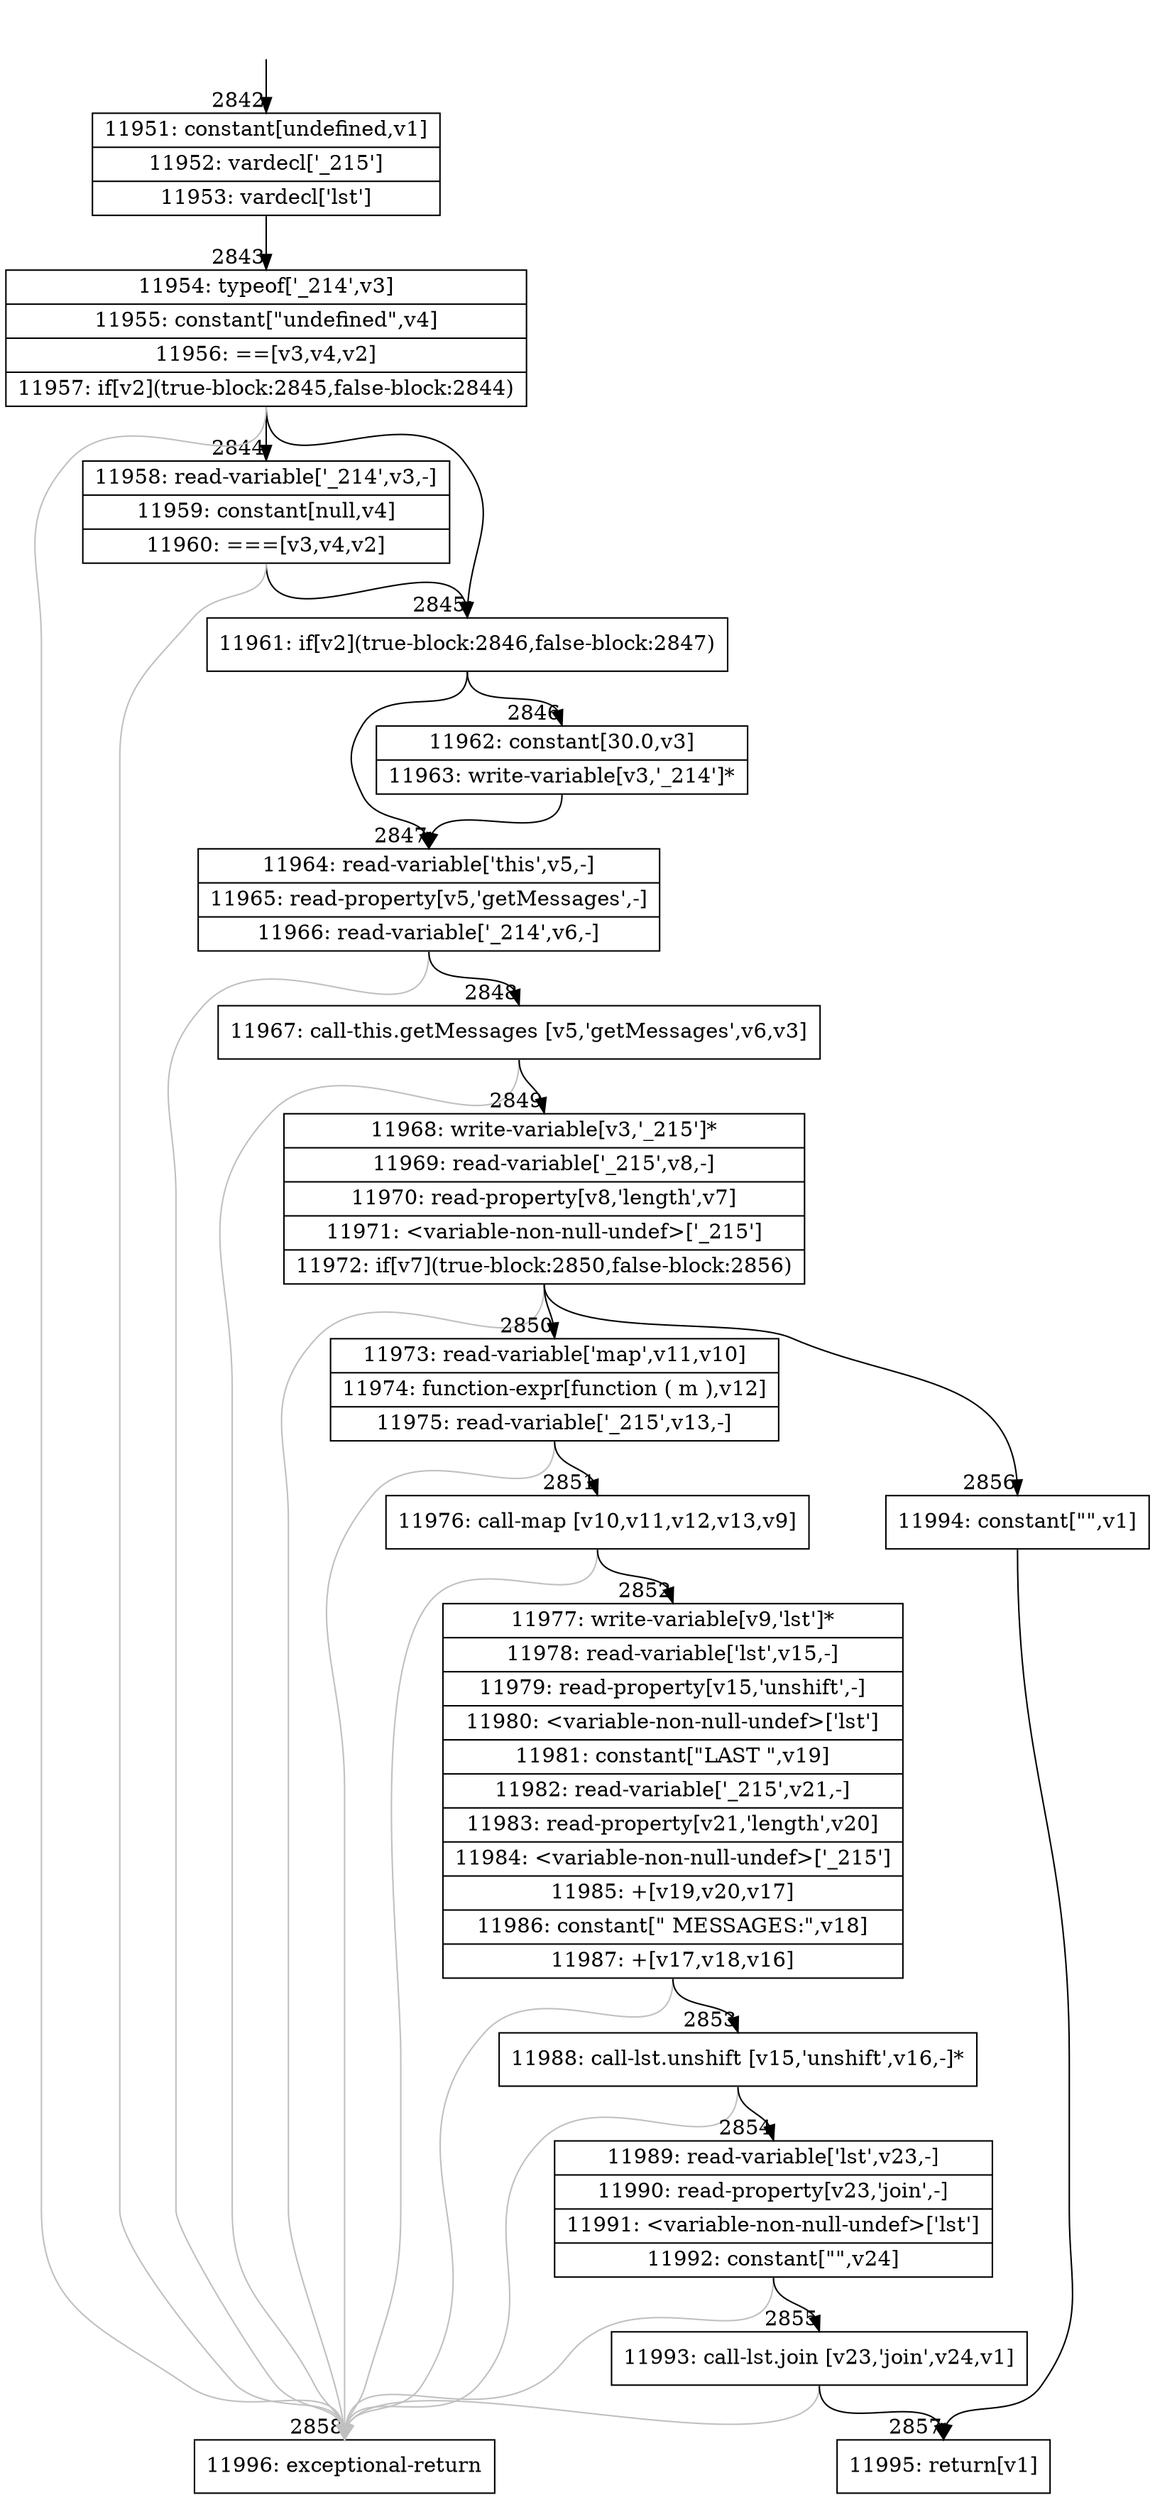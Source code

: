 digraph {
rankdir="TD"
BB_entry220[shape=none,label=""];
BB_entry220 -> BB2842 [tailport=s, headport=n, headlabel="    2842"]
BB2842 [shape=record label="{11951: constant[undefined,v1]|11952: vardecl['_215']|11953: vardecl['lst']}" ] 
BB2842 -> BB2843 [tailport=s, headport=n, headlabel="      2843"]
BB2843 [shape=record label="{11954: typeof['_214',v3]|11955: constant[\"undefined\",v4]|11956: ==[v3,v4,v2]|11957: if[v2](true-block:2845,false-block:2844)}" ] 
BB2843 -> BB2845 [tailport=s, headport=n, headlabel="      2845"]
BB2843 -> BB2844 [tailport=s, headport=n, headlabel="      2844"]
BB2843 -> BB2858 [tailport=s, headport=n, color=gray, headlabel="      2858"]
BB2844 [shape=record label="{11958: read-variable['_214',v3,-]|11959: constant[null,v4]|11960: ===[v3,v4,v2]}" ] 
BB2844 -> BB2845 [tailport=s, headport=n]
BB2844 -> BB2858 [tailport=s, headport=n, color=gray]
BB2845 [shape=record label="{11961: if[v2](true-block:2846,false-block:2847)}" ] 
BB2845 -> BB2846 [tailport=s, headport=n, headlabel="      2846"]
BB2845 -> BB2847 [tailport=s, headport=n, headlabel="      2847"]
BB2846 [shape=record label="{11962: constant[30.0,v3]|11963: write-variable[v3,'_214']*}" ] 
BB2846 -> BB2847 [tailport=s, headport=n]
BB2847 [shape=record label="{11964: read-variable['this',v5,-]|11965: read-property[v5,'getMessages',-]|11966: read-variable['_214',v6,-]}" ] 
BB2847 -> BB2848 [tailport=s, headport=n, headlabel="      2848"]
BB2847 -> BB2858 [tailport=s, headport=n, color=gray]
BB2848 [shape=record label="{11967: call-this.getMessages [v5,'getMessages',v6,v3]}" ] 
BB2848 -> BB2849 [tailport=s, headport=n, headlabel="      2849"]
BB2848 -> BB2858 [tailport=s, headport=n, color=gray]
BB2849 [shape=record label="{11968: write-variable[v3,'_215']*|11969: read-variable['_215',v8,-]|11970: read-property[v8,'length',v7]|11971: \<variable-non-null-undef\>['_215']|11972: if[v7](true-block:2850,false-block:2856)}" ] 
BB2849 -> BB2850 [tailport=s, headport=n, headlabel="      2850"]
BB2849 -> BB2856 [tailport=s, headport=n, headlabel="      2856"]
BB2849 -> BB2858 [tailport=s, headport=n, color=gray]
BB2850 [shape=record label="{11973: read-variable['map',v11,v10]|11974: function-expr[function ( m ),v12]|11975: read-variable['_215',v13,-]}" ] 
BB2850 -> BB2851 [tailport=s, headport=n, headlabel="      2851"]
BB2850 -> BB2858 [tailport=s, headport=n, color=gray]
BB2851 [shape=record label="{11976: call-map [v10,v11,v12,v13,v9]}" ] 
BB2851 -> BB2852 [tailport=s, headport=n, headlabel="      2852"]
BB2851 -> BB2858 [tailport=s, headport=n, color=gray]
BB2852 [shape=record label="{11977: write-variable[v9,'lst']*|11978: read-variable['lst',v15,-]|11979: read-property[v15,'unshift',-]|11980: \<variable-non-null-undef\>['lst']|11981: constant[\"LAST \",v19]|11982: read-variable['_215',v21,-]|11983: read-property[v21,'length',v20]|11984: \<variable-non-null-undef\>['_215']|11985: +[v19,v20,v17]|11986: constant[\" MESSAGES:\",v18]|11987: +[v17,v18,v16]}" ] 
BB2852 -> BB2853 [tailport=s, headport=n, headlabel="      2853"]
BB2852 -> BB2858 [tailport=s, headport=n, color=gray]
BB2853 [shape=record label="{11988: call-lst.unshift [v15,'unshift',v16,-]*}" ] 
BB2853 -> BB2854 [tailport=s, headport=n, headlabel="      2854"]
BB2853 -> BB2858 [tailport=s, headport=n, color=gray]
BB2854 [shape=record label="{11989: read-variable['lst',v23,-]|11990: read-property[v23,'join',-]|11991: \<variable-non-null-undef\>['lst']|11992: constant[\"\",v24]}" ] 
BB2854 -> BB2855 [tailport=s, headport=n, headlabel="      2855"]
BB2854 -> BB2858 [tailport=s, headport=n, color=gray]
BB2855 [shape=record label="{11993: call-lst.join [v23,'join',v24,v1]}" ] 
BB2855 -> BB2857 [tailport=s, headport=n, headlabel="      2857"]
BB2855 -> BB2858 [tailport=s, headport=n, color=gray]
BB2856 [shape=record label="{11994: constant[\"\",v1]}" ] 
BB2856 -> BB2857 [tailport=s, headport=n]
BB2857 [shape=record label="{11995: return[v1]}" ] 
BB2858 [shape=record label="{11996: exceptional-return}" ] 
//#$~ 1840
}

